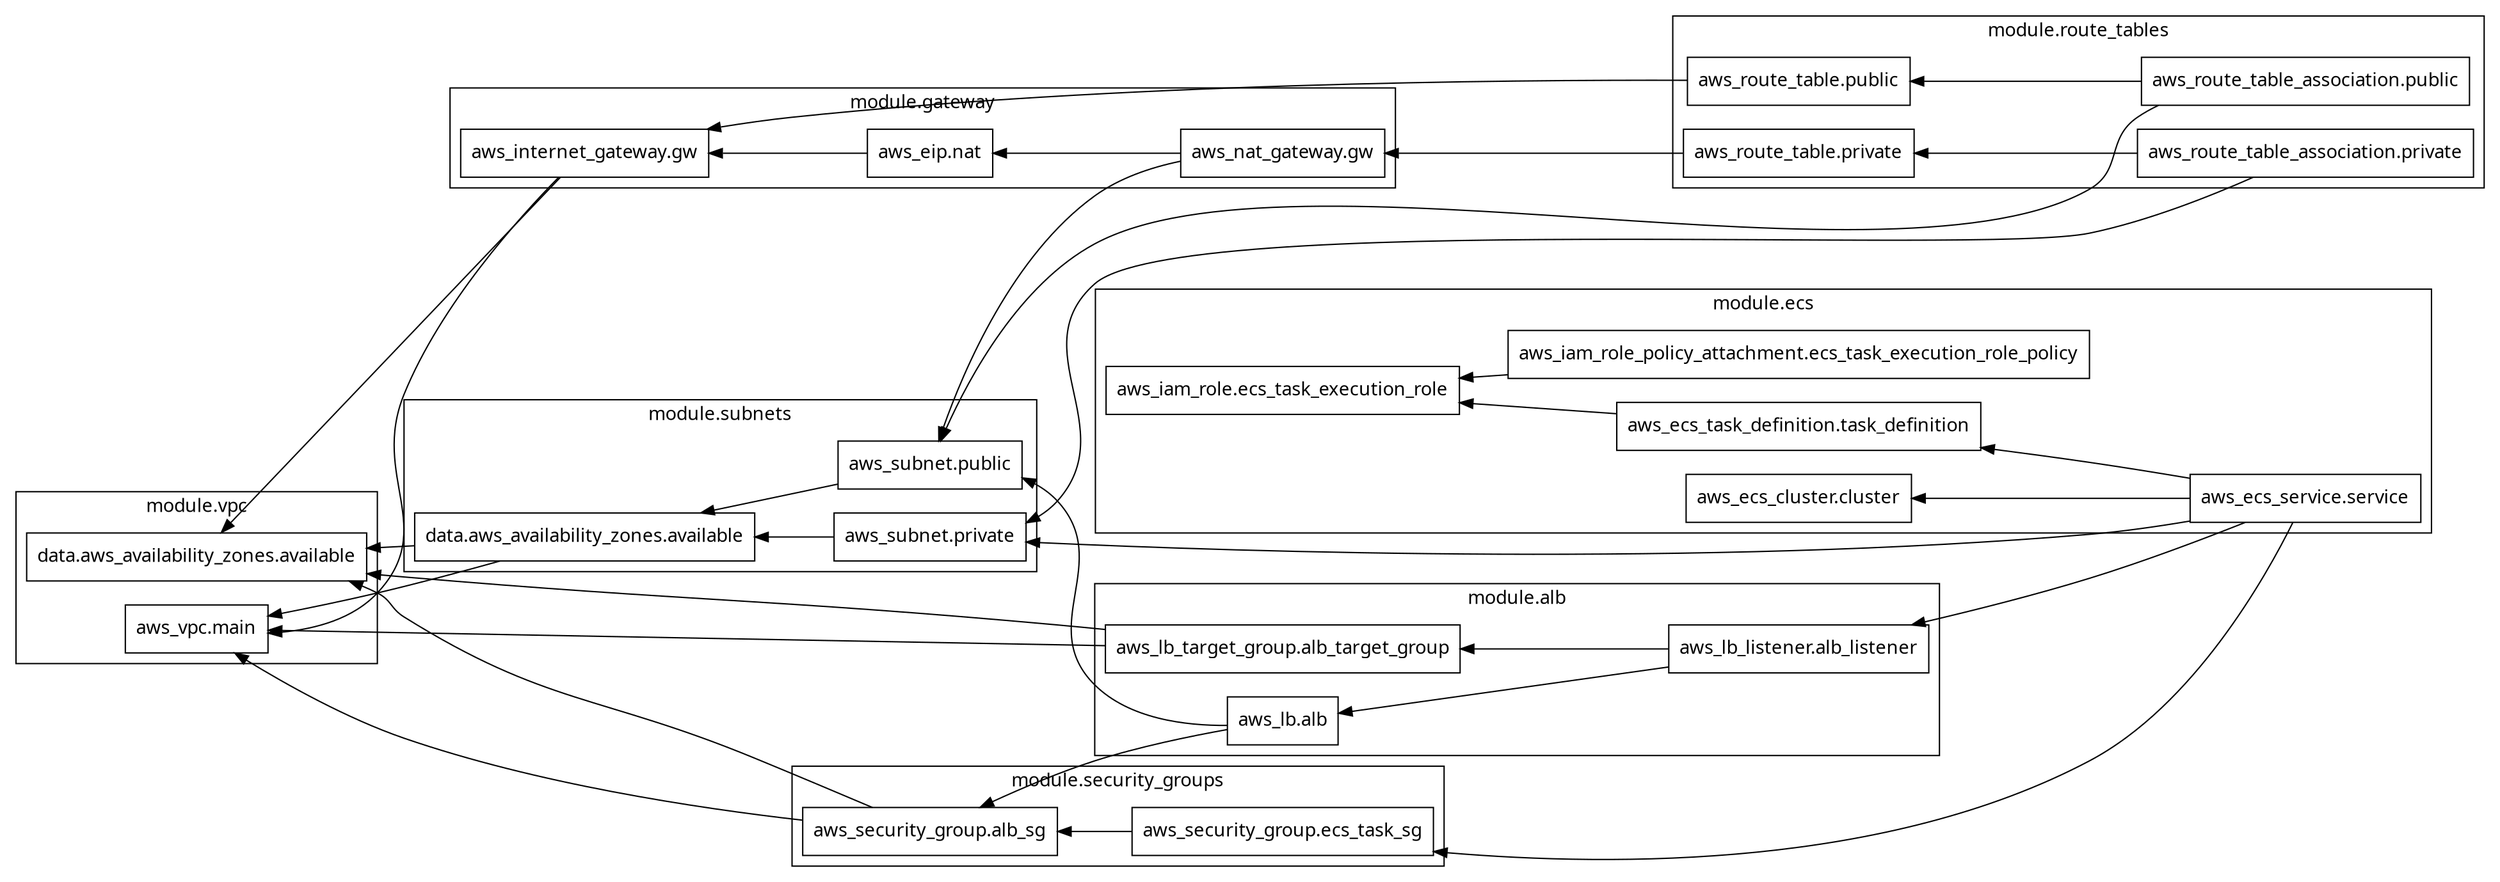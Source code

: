 digraph G {
  rankdir = "RL";
  node [shape = rect, fontname = "sans-serif"];
  subgraph "cluster_module.alb" {
    label = "module.alb"
    fontname = "sans-serif"
    "module.alb.aws_lb.alb" [label="aws_lb.alb"];
    "module.alb.aws_lb_listener.alb_listener" [label="aws_lb_listener.alb_listener"];
    "module.alb.aws_lb_target_group.alb_target_group" [label="aws_lb_target_group.alb_target_group"];
  }
  subgraph "cluster_module.ecs" {
    label = "module.ecs"
    fontname = "sans-serif"
    "module.ecs.aws_ecs_cluster.cluster" [label="aws_ecs_cluster.cluster"];
    "module.ecs.aws_ecs_service.service" [label="aws_ecs_service.service"];
    "module.ecs.aws_ecs_task_definition.task_definition" [label="aws_ecs_task_definition.task_definition"];
    "module.ecs.aws_iam_role.ecs_task_execution_role" [label="aws_iam_role.ecs_task_execution_role"];
    "module.ecs.aws_iam_role_policy_attachment.ecs_task_execution_role_policy" [label="aws_iam_role_policy_attachment.ecs_task_execution_role_policy"];
  }
  subgraph "cluster_module.gateway" {
    label = "module.gateway"
    fontname = "sans-serif"
    "module.gateway.aws_eip.nat" [label="aws_eip.nat"];
    "module.gateway.aws_internet_gateway.gw" [label="aws_internet_gateway.gw"];
    "module.gateway.aws_nat_gateway.gw" [label="aws_nat_gateway.gw"];
  }
  subgraph "cluster_module.route_tables" {
    label = "module.route_tables"
    fontname = "sans-serif"
    "module.route_tables.aws_route_table.private" [label="aws_route_table.private"];
    "module.route_tables.aws_route_table.public" [label="aws_route_table.public"];
    "module.route_tables.aws_route_table_association.private" [label="aws_route_table_association.private"];
    "module.route_tables.aws_route_table_association.public" [label="aws_route_table_association.public"];
  }
  subgraph "cluster_module.security_groups" {
    label = "module.security_groups"
    fontname = "sans-serif"
    "module.security_groups.aws_security_group.alb_sg" [label="aws_security_group.alb_sg"];
    "module.security_groups.aws_security_group.ecs_task_sg" [label="aws_security_group.ecs_task_sg"];
  }
  subgraph "cluster_module.subnets" {
    label = "module.subnets"
    fontname = "sans-serif"
    "module.subnets.data.aws_availability_zones.available" [label="data.aws_availability_zones.available"];
    "module.subnets.aws_subnet.private" [label="aws_subnet.private"];
    "module.subnets.aws_subnet.public" [label="aws_subnet.public"];
  }
  subgraph "cluster_module.vpc" {
    label = "module.vpc"
    fontname = "sans-serif"
    "module.vpc.data.aws_availability_zones.available" [label="data.aws_availability_zones.available"];
    "module.vpc.aws_vpc.main" [label="aws_vpc.main"];
  }
  "module.alb.aws_lb.alb" -> "module.security_groups.aws_security_group.alb_sg";
  "module.alb.aws_lb.alb" -> "module.subnets.aws_subnet.public";
  "module.alb.aws_lb_listener.alb_listener" -> "module.alb.aws_lb.alb";
  "module.alb.aws_lb_listener.alb_listener" -> "module.alb.aws_lb_target_group.alb_target_group";
  "module.alb.aws_lb_target_group.alb_target_group" -> "module.vpc.data.aws_availability_zones.available";
  "module.alb.aws_lb_target_group.alb_target_group" -> "module.vpc.aws_vpc.main";
  "module.ecs.aws_ecs_service.service" -> "module.alb.aws_lb_listener.alb_listener";
  "module.ecs.aws_ecs_service.service" -> "module.ecs.aws_ecs_cluster.cluster";
  "module.ecs.aws_ecs_service.service" -> "module.ecs.aws_ecs_task_definition.task_definition";
  "module.ecs.aws_ecs_service.service" -> "module.security_groups.aws_security_group.ecs_task_sg";
  "module.ecs.aws_ecs_service.service" -> "module.subnets.aws_subnet.private";
  "module.ecs.aws_ecs_task_definition.task_definition" -> "module.ecs.aws_iam_role.ecs_task_execution_role";
  "module.ecs.aws_iam_role_policy_attachment.ecs_task_execution_role_policy" -> "module.ecs.aws_iam_role.ecs_task_execution_role";
  "module.gateway.aws_eip.nat" -> "module.gateway.aws_internet_gateway.gw";
  "module.gateway.aws_internet_gateway.gw" -> "module.vpc.data.aws_availability_zones.available";
  "module.gateway.aws_internet_gateway.gw" -> "module.vpc.aws_vpc.main";
  "module.gateway.aws_nat_gateway.gw" -> "module.gateway.aws_eip.nat";
  "module.gateway.aws_nat_gateway.gw" -> "module.subnets.aws_subnet.public";
  "module.route_tables.aws_route_table.private" -> "module.gateway.aws_nat_gateway.gw";
  "module.route_tables.aws_route_table.public" -> "module.gateway.aws_internet_gateway.gw";
  "module.route_tables.aws_route_table_association.private" -> "module.route_tables.aws_route_table.private";
  "module.route_tables.aws_route_table_association.private" -> "module.subnets.aws_subnet.private";
  "module.route_tables.aws_route_table_association.public" -> "module.route_tables.aws_route_table.public";
  "module.route_tables.aws_route_table_association.public" -> "module.subnets.aws_subnet.public";
  "module.security_groups.aws_security_group.alb_sg" -> "module.vpc.data.aws_availability_zones.available";
  "module.security_groups.aws_security_group.alb_sg" -> "module.vpc.aws_vpc.main";
  "module.security_groups.aws_security_group.ecs_task_sg" -> "module.security_groups.aws_security_group.alb_sg";
  "module.subnets.data.aws_availability_zones.available" -> "module.vpc.data.aws_availability_zones.available";
  "module.subnets.data.aws_availability_zones.available" -> "module.vpc.aws_vpc.main";
  "module.subnets.aws_subnet.private" -> "module.subnets.data.aws_availability_zones.available";
  "module.subnets.aws_subnet.public" -> "module.subnets.data.aws_availability_zones.available";
}
